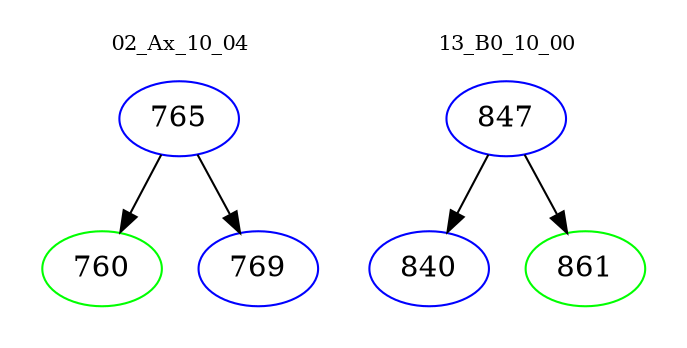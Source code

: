 digraph{
subgraph cluster_0 {
color = white
label = "02_Ax_10_04";
fontsize=10;
T0_765 [label="765", color="blue"]
T0_765 -> T0_760 [color="black"]
T0_760 [label="760", color="green"]
T0_765 -> T0_769 [color="black"]
T0_769 [label="769", color="blue"]
}
subgraph cluster_1 {
color = white
label = "13_B0_10_00";
fontsize=10;
T1_847 [label="847", color="blue"]
T1_847 -> T1_840 [color="black"]
T1_840 [label="840", color="blue"]
T1_847 -> T1_861 [color="black"]
T1_861 [label="861", color="green"]
}
}

